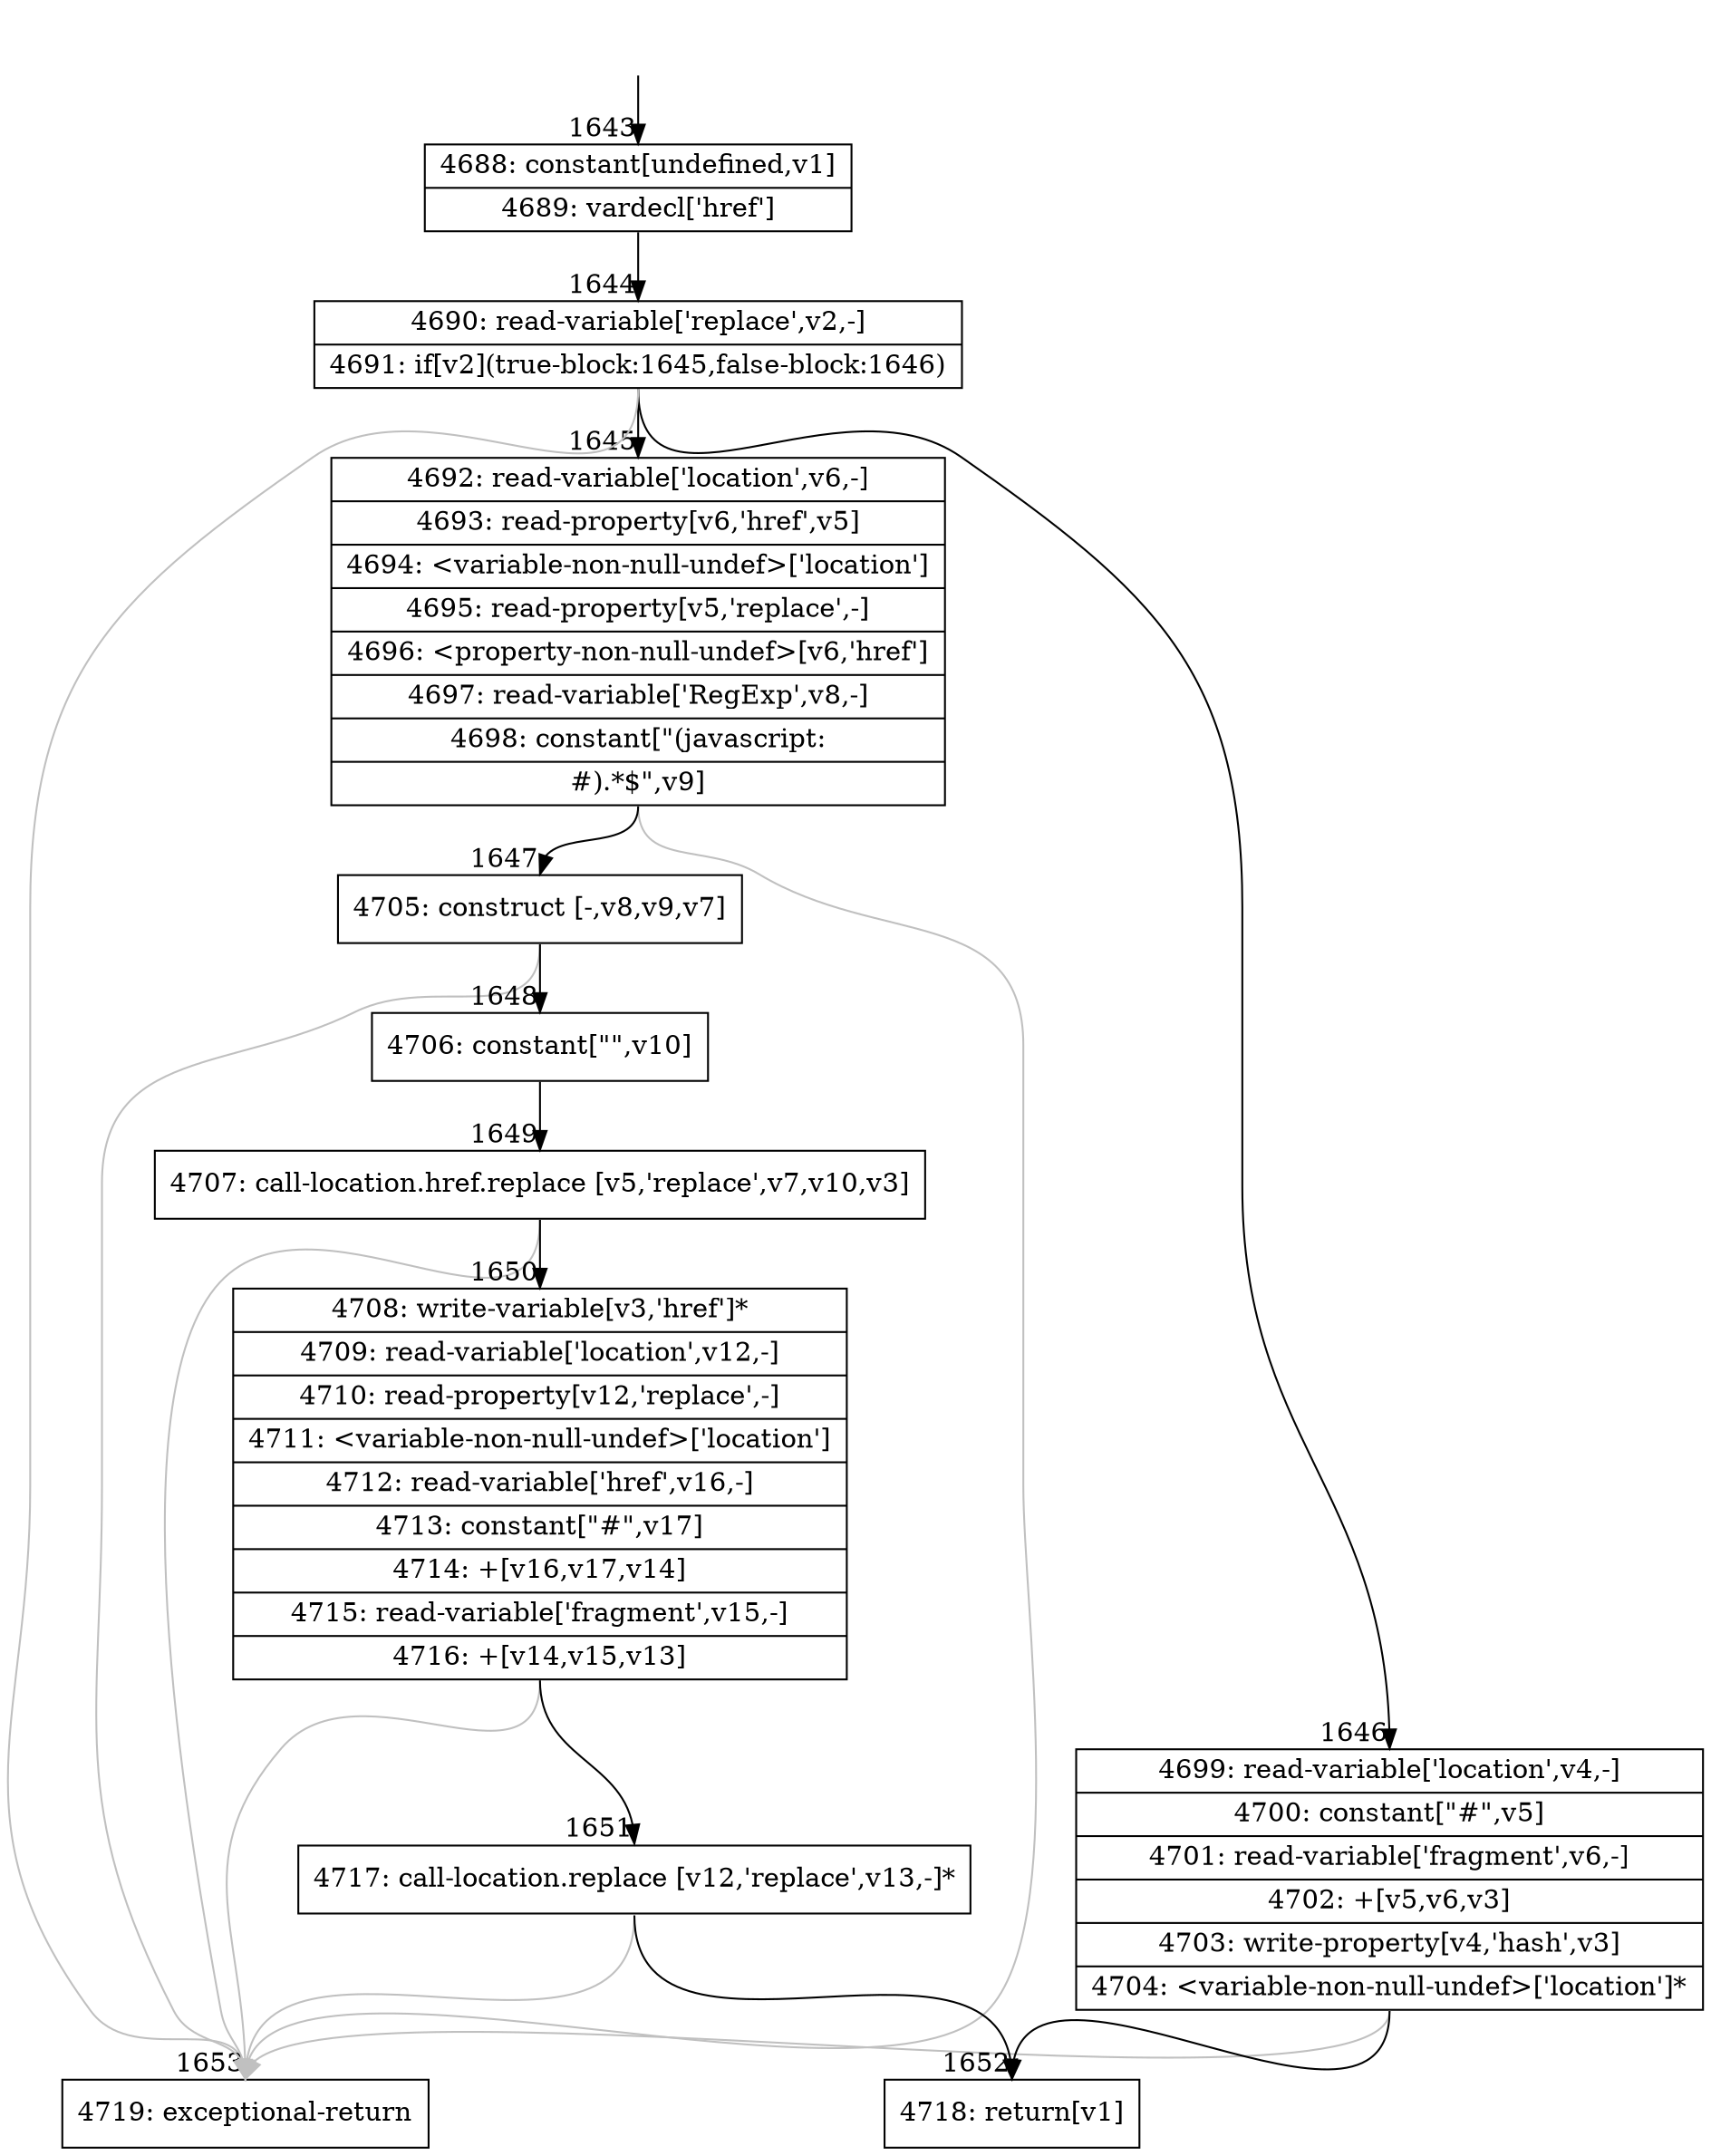 digraph {
rankdir="TD"
BB_entry116[shape=none,label=""];
BB_entry116 -> BB1643 [tailport=s, headport=n, headlabel="    1643"]
BB1643 [shape=record label="{4688: constant[undefined,v1]|4689: vardecl['href']}" ] 
BB1643 -> BB1644 [tailport=s, headport=n, headlabel="      1644"]
BB1644 [shape=record label="{4690: read-variable['replace',v2,-]|4691: if[v2](true-block:1645,false-block:1646)}" ] 
BB1644 -> BB1645 [tailport=s, headport=n, headlabel="      1645"]
BB1644 -> BB1646 [tailport=s, headport=n, headlabel="      1646"]
BB1644 -> BB1653 [tailport=s, headport=n, color=gray, headlabel="      1653"]
BB1645 [shape=record label="{4692: read-variable['location',v6,-]|4693: read-property[v6,'href',v5]|4694: \<variable-non-null-undef\>['location']|4695: read-property[v5,'replace',-]|4696: \<property-non-null-undef\>[v6,'href']|4697: read-variable['RegExp',v8,-]|4698: constant[\"(javascript:|#).*$\",v9]}" ] 
BB1645 -> BB1647 [tailport=s, headport=n, headlabel="      1647"]
BB1645 -> BB1653 [tailport=s, headport=n, color=gray]
BB1646 [shape=record label="{4699: read-variable['location',v4,-]|4700: constant[\"#\",v5]|4701: read-variable['fragment',v6,-]|4702: +[v5,v6,v3]|4703: write-property[v4,'hash',v3]|4704: \<variable-non-null-undef\>['location']*}" ] 
BB1646 -> BB1652 [tailport=s, headport=n, headlabel="      1652"]
BB1646 -> BB1653 [tailport=s, headport=n, color=gray]
BB1647 [shape=record label="{4705: construct [-,v8,v9,v7]}" ] 
BB1647 -> BB1648 [tailport=s, headport=n, headlabel="      1648"]
BB1647 -> BB1653 [tailport=s, headport=n, color=gray]
BB1648 [shape=record label="{4706: constant[\"\",v10]}" ] 
BB1648 -> BB1649 [tailport=s, headport=n, headlabel="      1649"]
BB1649 [shape=record label="{4707: call-location.href.replace [v5,'replace',v7,v10,v3]}" ] 
BB1649 -> BB1650 [tailport=s, headport=n, headlabel="      1650"]
BB1649 -> BB1653 [tailport=s, headport=n, color=gray]
BB1650 [shape=record label="{4708: write-variable[v3,'href']*|4709: read-variable['location',v12,-]|4710: read-property[v12,'replace',-]|4711: \<variable-non-null-undef\>['location']|4712: read-variable['href',v16,-]|4713: constant[\"#\",v17]|4714: +[v16,v17,v14]|4715: read-variable['fragment',v15,-]|4716: +[v14,v15,v13]}" ] 
BB1650 -> BB1651 [tailport=s, headport=n, headlabel="      1651"]
BB1650 -> BB1653 [tailport=s, headport=n, color=gray]
BB1651 [shape=record label="{4717: call-location.replace [v12,'replace',v13,-]*}" ] 
BB1651 -> BB1652 [tailport=s, headport=n]
BB1651 -> BB1653 [tailport=s, headport=n, color=gray]
BB1652 [shape=record label="{4718: return[v1]}" ] 
BB1653 [shape=record label="{4719: exceptional-return}" ] 
//#$~ 1541
}
